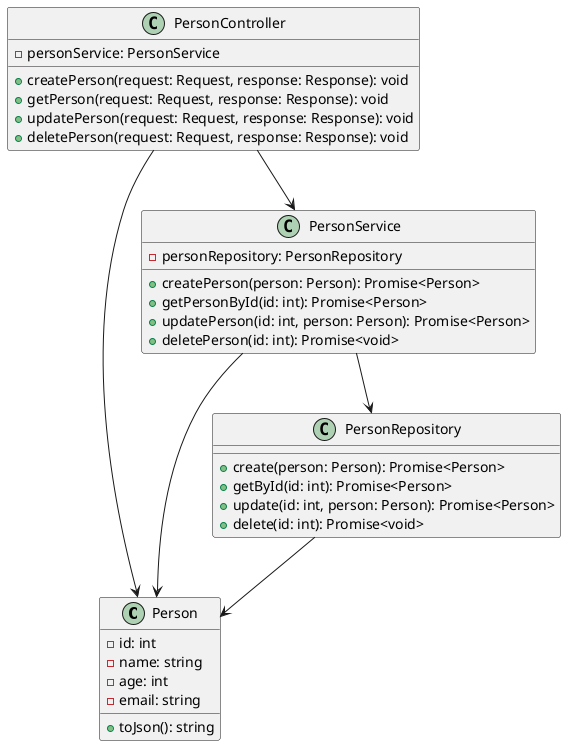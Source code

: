 @startuml

class Person {
  - id: int
  - name: string
  - age: int
  - email: string
  + toJson(): string
}

class PersonController {
  - personService: PersonService
  + createPerson(request: Request, response: Response): void
  + getPerson(request: Request, response: Response): void
  + updatePerson(request: Request, response: Response): void
  + deletePerson(request: Request, response: Response): void
}

class PersonService {
  - personRepository: PersonRepository
  + createPerson(person: Person): Promise<Person>
  + getPersonById(id: int): Promise<Person>
  + updatePerson(id: int, person: Person): Promise<Person>
  + deletePerson(id: int): Promise<void>
}

class PersonRepository {
  + create(person: Person): Promise<Person>
  + getById(id: int): Promise<Person>
  + update(id: int, person: Person): Promise<Person>
  + delete(id: int): Promise<void>
}

PersonController --> PersonService
PersonService --> PersonRepository
PersonController --> Person
PersonService --> Person
PersonRepository --> Person

@enduml